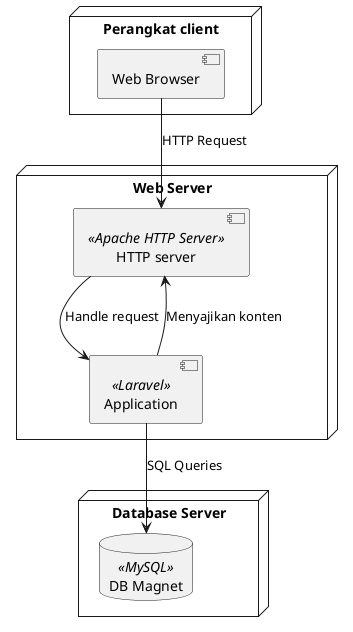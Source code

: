 @startuml

node "Perangkat client" {
  [Web Browser]
}

node "Web Server" {
  component "HTTP server" <<Apache HTTP Server>>
  component "Application" <<Laravel>>
}

node "Database Server" {
    database "DB Magnet" <<MySQL>>
}

[Web Browser] --> "HTTP server" : HTTP Request
"HTTP server" --> "Application" : Handle request
"Application" --> "HTTP server" : Menyajikan konten
"Application" --> "DB Magnet" : SQL Queries

@enduml
